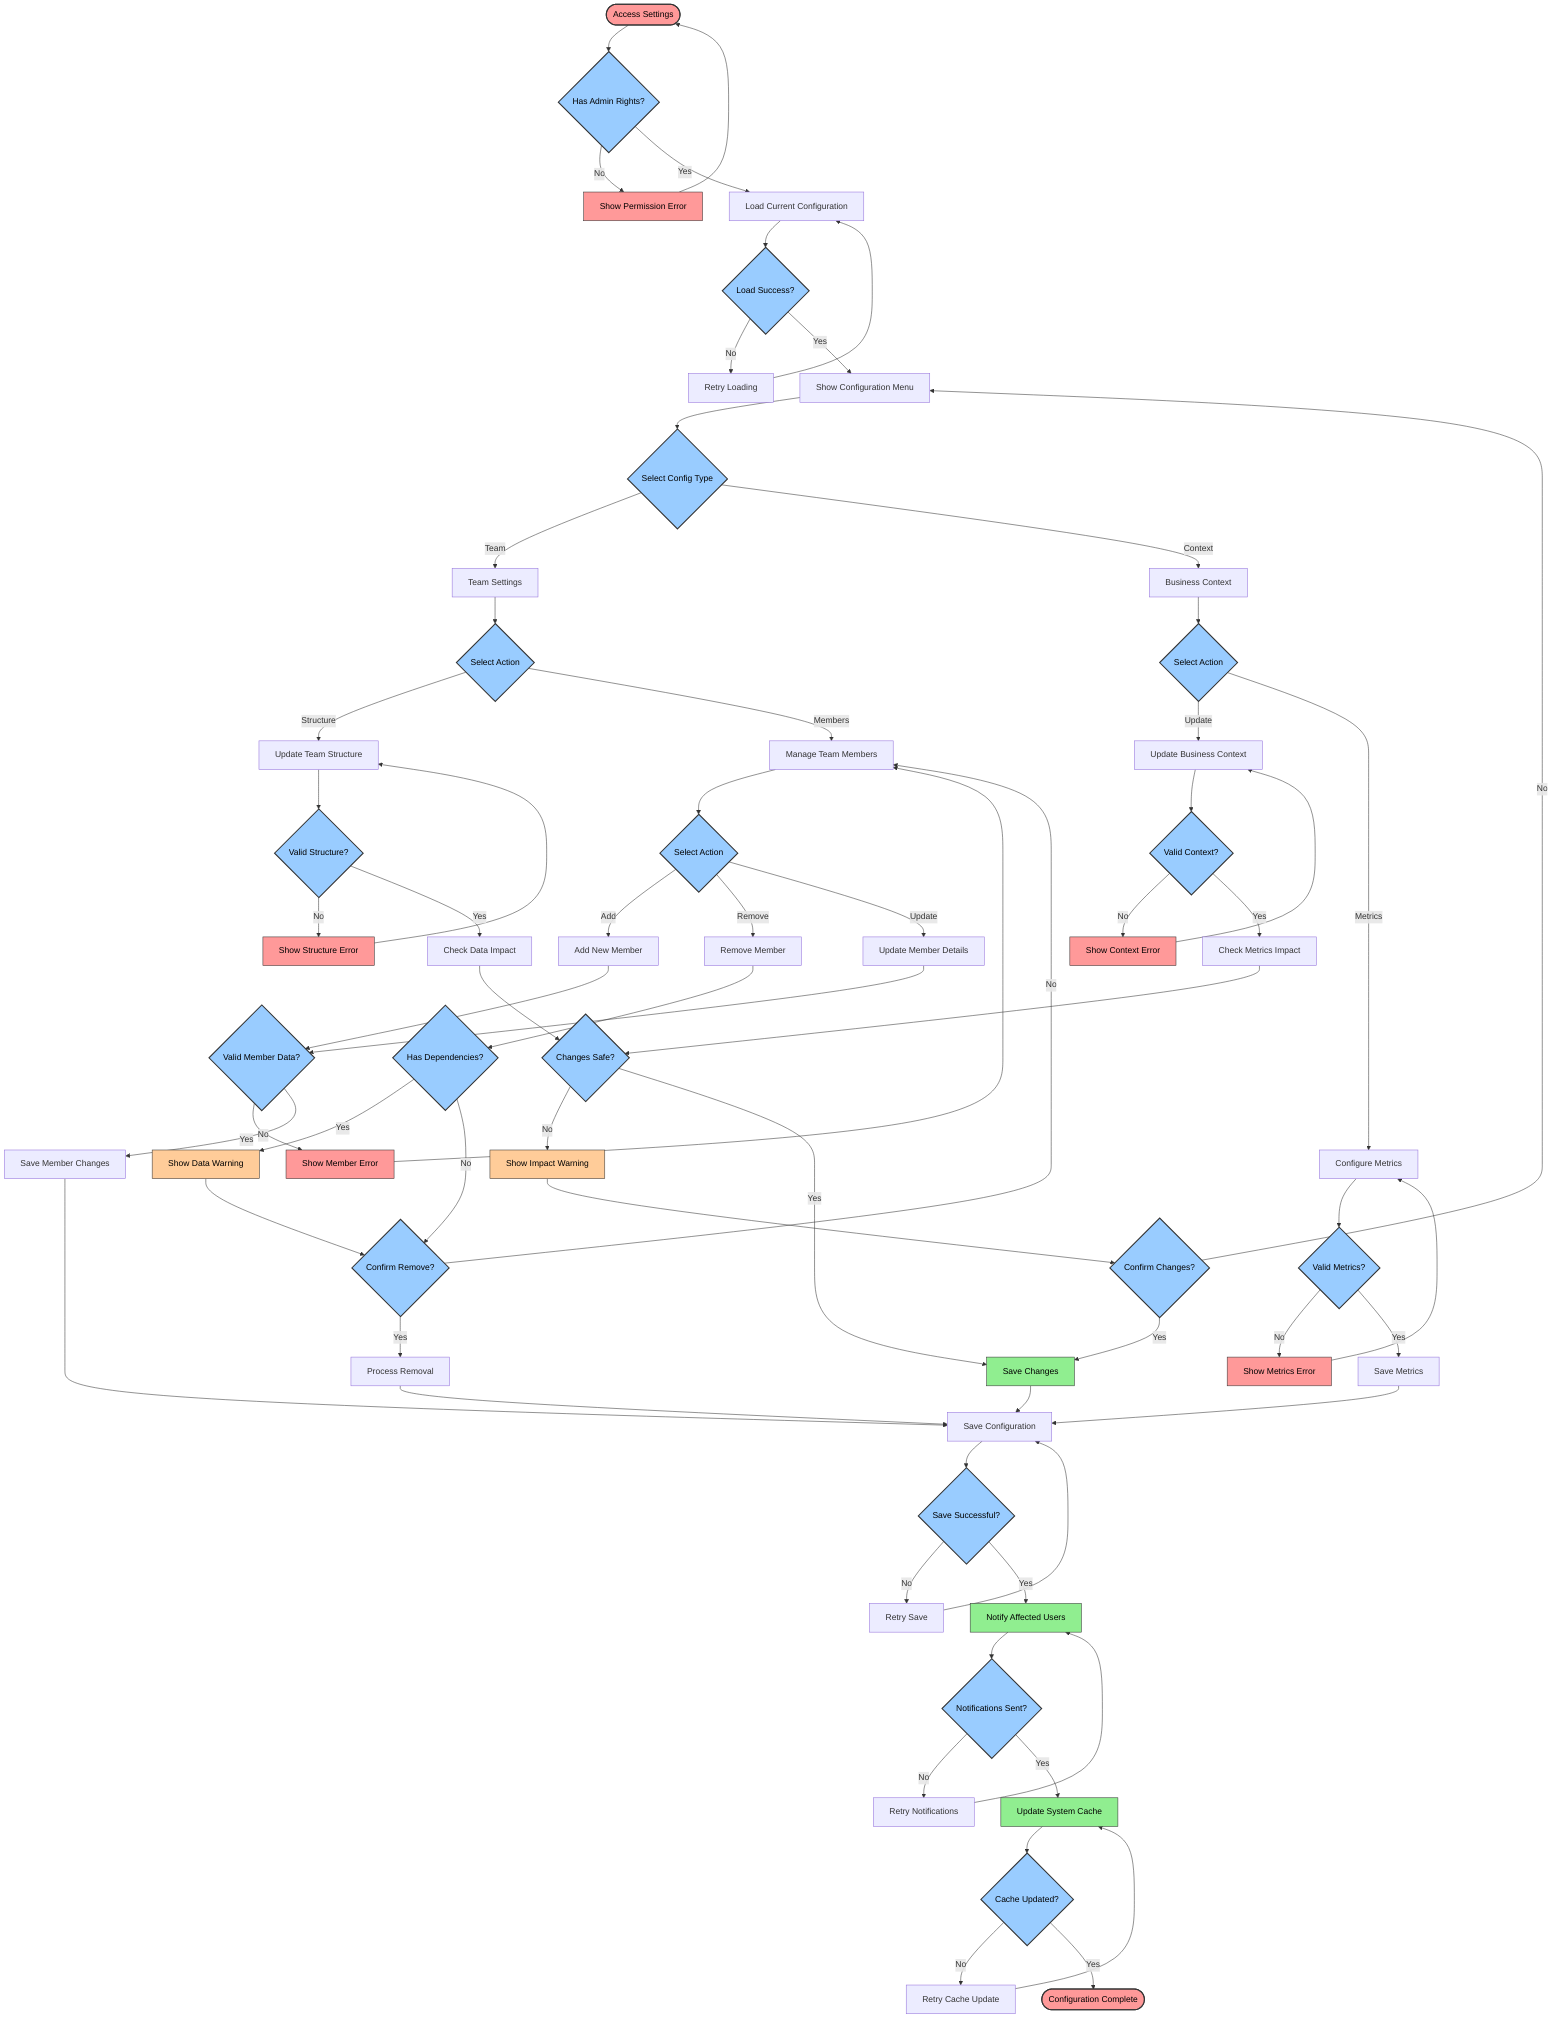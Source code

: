 flowchart TD
    %% Entry Point
    Start([Access Settings]) --> CheckPermissions{Has Admin Rights?}
    
    %% Access Control
    CheckPermissions -->|No| PermissionError[Show Permission Error]
    PermissionError --> Start
    CheckPermissions -->|Yes| LoadConfig[Load Current Configuration]
    
    %% Load Configuration
    LoadConfig --> ConfigLoad{Load Success?}
    ConfigLoad -->|No| RetryLoad[Retry Loading]
    RetryLoad --> LoadConfig
    ConfigLoad -->|Yes| ConfigMenu[Show Configuration Menu]
    
    %% Main Menu Selection
    ConfigMenu --> ConfigType{Select Config Type}
    
    %% Team Settings Branch
    ConfigType -->|Team| TeamSettings[Team Settings]
    TeamSettings --> TeamOptions{Select Action}
    
    %% Team Structure Updates
    TeamOptions -->|Structure| UpdateStructure[Update Team Structure]
    UpdateStructure --> ValidateStructure{Valid Structure?}
    ValidateStructure -->|No| StructureError[Show Structure Error]
    StructureError --> UpdateStructure
    ValidateStructure -->|Yes| CheckImpact[Check Data Impact]
    
    %% Member Management
    TeamOptions -->|Members| ManageMembers[Manage Team Members]
    ManageMembers --> MemberAction{Select Action}
    MemberAction -->|Add| AddMember[Add New Member]
    MemberAction -->|Remove| RemoveMember[Remove Member]
    MemberAction -->|Update| UpdateMember[Update Member Details]
    
    %% Member Validation
    AddMember & UpdateMember --> ValidateMember{Valid Member Data?}
    ValidateMember -->|No| MemberError[Show Member Error]
    MemberError --> ManageMembers
    ValidateMember -->|Yes| SaveMember[Save Member Changes]
    
    %% Remove Member Process
    RemoveMember --> CheckDependencies{Has Dependencies?}
    CheckDependencies -->|Yes| ShowWarning[Show Data Warning]
    ShowWarning --> ConfirmRemove{Confirm Remove?}
    CheckDependencies -->|No| ConfirmRemove
    ConfirmRemove -->|Yes| ProcessRemoval[Process Removal]
    ConfirmRemove -->|No| ManageMembers
    
    %% Business Context Branch
    ConfigType -->|Context| BusinessContext[Business Context]
    BusinessContext --> ContextOptions{Select Action}
    
    %% Context Updates
    ContextOptions -->|Update| UpdateContext[Update Business Context]
    UpdateContext --> ValidateContext{Valid Context?}
    ValidateContext -->|No| ContextError[Show Context Error]
    ContextError --> UpdateContext
    ValidateContext -->|Yes| CheckMetrics[Check Metrics Impact]
    
    %% Metrics Configuration
    ContextOptions -->|Metrics| ConfigureMetrics[Configure Metrics]
    ConfigureMetrics --> ValidateMetrics{Valid Metrics?}
    ValidateMetrics -->|No| MetricsError[Show Metrics Error]
    MetricsError --> ConfigureMetrics
    ValidateMetrics -->|Yes| SaveMetrics[Save Metrics]
    
    %% Impact Analysis
    CheckImpact & CheckMetrics --> ImpactAnalysis{Changes Safe?}
    ImpactAnalysis -->|No| ShowImpact[Show Impact Warning]
    ShowImpact --> ConfirmChanges{Confirm Changes?}
    ImpactAnalysis -->|Yes| SaveChanges[Save Changes]
    ConfirmChanges -->|Yes| SaveChanges
    ConfirmChanges -->|No| ConfigMenu
    
    %% Save Process
    SaveChanges & SaveMember & ProcessRemoval & SaveMetrics --> SaveConfig[Save Configuration]
    SaveConfig --> SaveSuccess{Save Successful?}
    SaveSuccess -->|No| RetryConfig[Retry Save]
    RetryConfig --> SaveConfig
    SaveSuccess -->|Yes| NotifyUsers[Notify Affected Users]
    
    %% Notification Process
    NotifyUsers --> NotifySuccess{Notifications Sent?}
    NotifySuccess -->|No| RetryNotify[Retry Notifications]
    RetryNotify --> NotifyUsers
    NotifySuccess -->|Yes| UpdateCache[Update System Cache]
    
    %% Cache Update
    UpdateCache --> CacheSuccess{Cache Updated?}
    CacheSuccess -->|No| RetryCache[Retry Cache Update]
    RetryCache --> UpdateCache
    CacheSuccess -->|Yes| Complete([Configuration Complete])
    
    %% Styling
    classDef start fill:#ff9999,stroke:#333,stroke-width:2px,color:#000000
    classDef process fill:#99ff99,stroke:#333,stroke-width:1px,color:#000000
    classDef decision fill:#99ccff,stroke:#333,stroke-width:2px,color:#000000
    classDef error fill:#ff9999,stroke:#333,stroke-width:1px,color:#000000
    classDef warning fill:#ffcc99,stroke:#333,stroke-width:1px,color:#000000
    classDef success fill:#90EE90,stroke:#333,stroke-width:1px,color:#000000
    
    class Start,Complete start
    class CheckPermissions,ConfigLoad,ConfigType,TeamOptions,ValidateStructure,MemberAction,ValidateMember,CheckDependencies,ConfirmRemove,ContextOptions,ValidateContext,ValidateMetrics,ImpactAnalysis,ConfirmChanges,SaveSuccess,NotifySuccess,CacheSuccess decision
    class PermissionError,StructureError,MemberError,ContextError,MetricsError error
    class ShowWarning,ShowImpact warning
    class SaveChanges,NotifyUsers,UpdateCache success